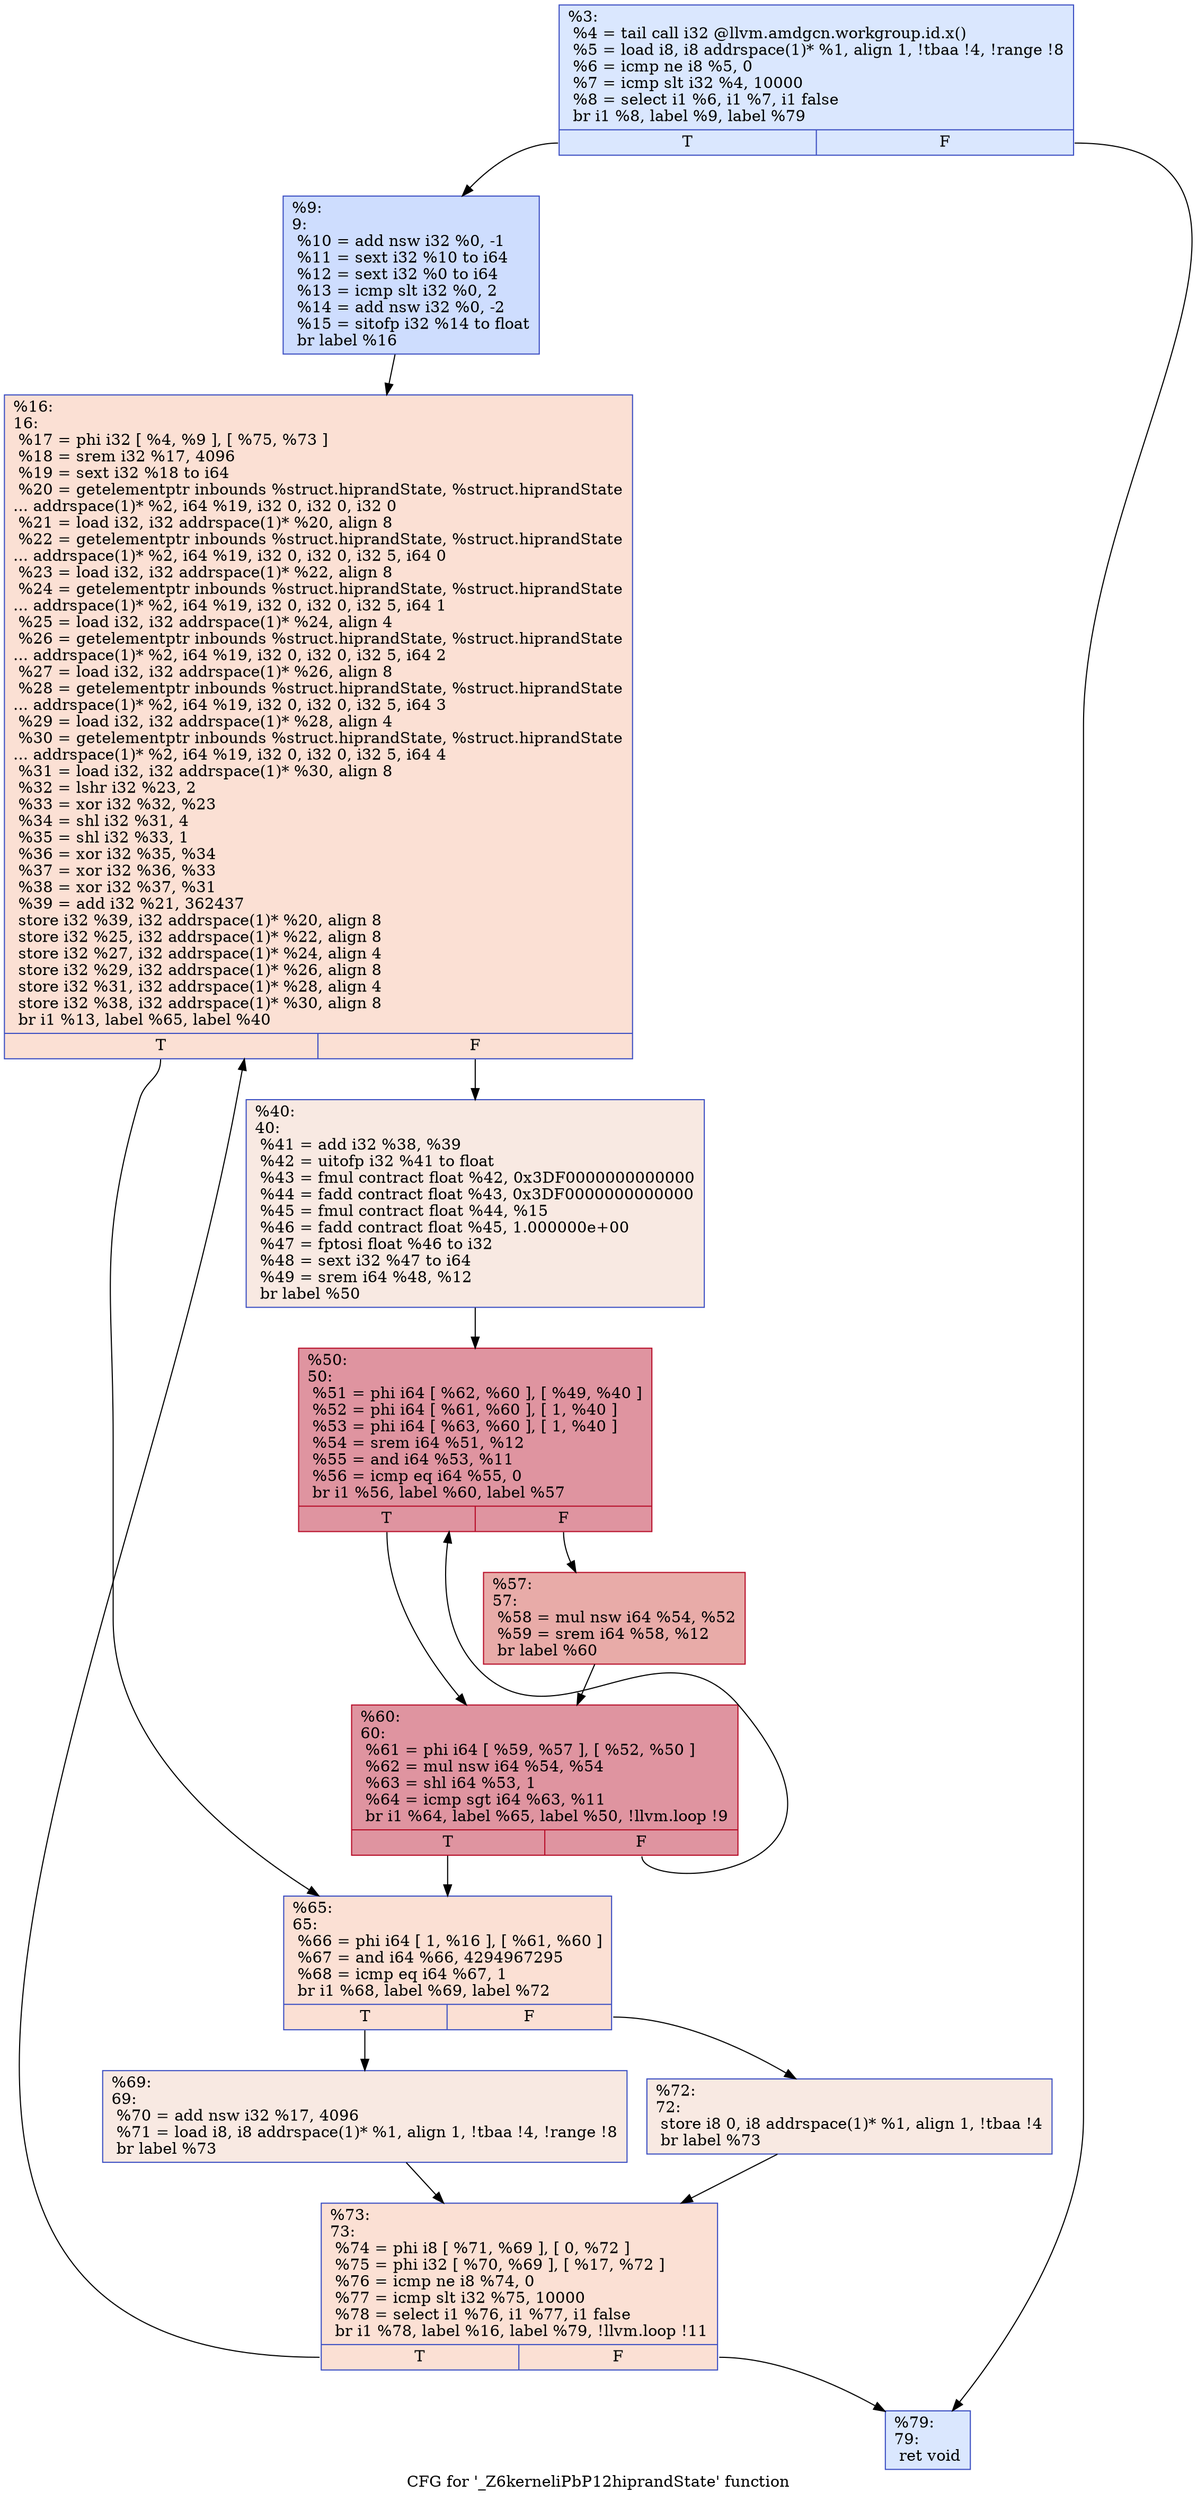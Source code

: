 digraph "CFG for '_Z6kerneliPbP12hiprandState' function" {
	label="CFG for '_Z6kerneliPbP12hiprandState' function";

	Node0x4dc5560 [shape=record,color="#3d50c3ff", style=filled, fillcolor="#abc8fd70",label="{%3:\l  %4 = tail call i32 @llvm.amdgcn.workgroup.id.x()\l  %5 = load i8, i8 addrspace(1)* %1, align 1, !tbaa !4, !range !8\l  %6 = icmp ne i8 %5, 0\l  %7 = icmp slt i32 %4, 10000\l  %8 = select i1 %6, i1 %7, i1 false\l  br i1 %8, label %9, label %79\l|{<s0>T|<s1>F}}"];
	Node0x4dc5560:s0 -> Node0x4dc5790;
	Node0x4dc5560:s1 -> Node0x4dc6db0;
	Node0x4dc5790 [shape=record,color="#3d50c3ff", style=filled, fillcolor="#8fb1fe70",label="{%9:\l9:                                                \l  %10 = add nsw i32 %0, -1\l  %11 = sext i32 %10 to i64\l  %12 = sext i32 %0 to i64\l  %13 = icmp slt i32 %0, 2\l  %14 = add nsw i32 %0, -2\l  %15 = sitofp i32 %14 to float\l  br label %16\l}"];
	Node0x4dc5790 -> Node0x4dc7280;
	Node0x4dc7280 [shape=record,color="#3d50c3ff", style=filled, fillcolor="#f7b99e70",label="{%16:\l16:                                               \l  %17 = phi i32 [ %4, %9 ], [ %75, %73 ]\l  %18 = srem i32 %17, 4096\l  %19 = sext i32 %18 to i64\l  %20 = getelementptr inbounds %struct.hiprandState, %struct.hiprandState\l... addrspace(1)* %2, i64 %19, i32 0, i32 0, i32 0\l  %21 = load i32, i32 addrspace(1)* %20, align 8\l  %22 = getelementptr inbounds %struct.hiprandState, %struct.hiprandState\l... addrspace(1)* %2, i64 %19, i32 0, i32 0, i32 5, i64 0\l  %23 = load i32, i32 addrspace(1)* %22, align 8\l  %24 = getelementptr inbounds %struct.hiprandState, %struct.hiprandState\l... addrspace(1)* %2, i64 %19, i32 0, i32 0, i32 5, i64 1\l  %25 = load i32, i32 addrspace(1)* %24, align 4\l  %26 = getelementptr inbounds %struct.hiprandState, %struct.hiprandState\l... addrspace(1)* %2, i64 %19, i32 0, i32 0, i32 5, i64 2\l  %27 = load i32, i32 addrspace(1)* %26, align 8\l  %28 = getelementptr inbounds %struct.hiprandState, %struct.hiprandState\l... addrspace(1)* %2, i64 %19, i32 0, i32 0, i32 5, i64 3\l  %29 = load i32, i32 addrspace(1)* %28, align 4\l  %30 = getelementptr inbounds %struct.hiprandState, %struct.hiprandState\l... addrspace(1)* %2, i64 %19, i32 0, i32 0, i32 5, i64 4\l  %31 = load i32, i32 addrspace(1)* %30, align 8\l  %32 = lshr i32 %23, 2\l  %33 = xor i32 %32, %23\l  %34 = shl i32 %31, 4\l  %35 = shl i32 %33, 1\l  %36 = xor i32 %35, %34\l  %37 = xor i32 %36, %33\l  %38 = xor i32 %37, %31\l  %39 = add i32 %21, 362437\l  store i32 %39, i32 addrspace(1)* %20, align 8\l  store i32 %25, i32 addrspace(1)* %22, align 8\l  store i32 %27, i32 addrspace(1)* %24, align 4\l  store i32 %29, i32 addrspace(1)* %26, align 8\l  store i32 %31, i32 addrspace(1)* %28, align 4\l  store i32 %38, i32 addrspace(1)* %30, align 8\l  br i1 %13, label %65, label %40\l|{<s0>T|<s1>F}}"];
	Node0x4dc7280:s0 -> Node0x4dc8aa0;
	Node0x4dc7280:s1 -> Node0x4dc8b30;
	Node0x4dc8b30 [shape=record,color="#3d50c3ff", style=filled, fillcolor="#efcebd70",label="{%40:\l40:                                               \l  %41 = add i32 %38, %39\l  %42 = uitofp i32 %41 to float\l  %43 = fmul contract float %42, 0x3DF0000000000000\l  %44 = fadd contract float %43, 0x3DF0000000000000\l  %45 = fmul contract float %44, %15\l  %46 = fadd contract float %45, 1.000000e+00\l  %47 = fptosi float %46 to i32\l  %48 = sext i32 %47 to i64\l  %49 = srem i64 %48, %12\l  br label %50\l}"];
	Node0x4dc8b30 -> Node0x4dc9b70;
	Node0x4dc9b70 [shape=record,color="#b70d28ff", style=filled, fillcolor="#b70d2870",label="{%50:\l50:                                               \l  %51 = phi i64 [ %62, %60 ], [ %49, %40 ]\l  %52 = phi i64 [ %61, %60 ], [ 1, %40 ]\l  %53 = phi i64 [ %63, %60 ], [ 1, %40 ]\l  %54 = srem i64 %51, %12\l  %55 = and i64 %53, %11\l  %56 = icmp eq i64 %55, 0\l  br i1 %56, label %60, label %57\l|{<s0>T|<s1>F}}"];
	Node0x4dc9b70:s0 -> Node0x4dc9ca0;
	Node0x4dc9b70:s1 -> Node0x4dca1d0;
	Node0x4dca1d0 [shape=record,color="#b70d28ff", style=filled, fillcolor="#cc403a70",label="{%57:\l57:                                               \l  %58 = mul nsw i64 %54, %52\l  %59 = srem i64 %58, %12\l  br label %60\l}"];
	Node0x4dca1d0 -> Node0x4dc9ca0;
	Node0x4dc9ca0 [shape=record,color="#b70d28ff", style=filled, fillcolor="#b70d2870",label="{%60:\l60:                                               \l  %61 = phi i64 [ %59, %57 ], [ %52, %50 ]\l  %62 = mul nsw i64 %54, %54\l  %63 = shl i64 %53, 1\l  %64 = icmp sgt i64 %63, %11\l  br i1 %64, label %65, label %50, !llvm.loop !9\l|{<s0>T|<s1>F}}"];
	Node0x4dc9ca0:s0 -> Node0x4dc8aa0;
	Node0x4dc9ca0:s1 -> Node0x4dc9b70;
	Node0x4dc8aa0 [shape=record,color="#3d50c3ff", style=filled, fillcolor="#f7b99e70",label="{%65:\l65:                                               \l  %66 = phi i64 [ 1, %16 ], [ %61, %60 ]\l  %67 = and i64 %66, 4294967295\l  %68 = icmp eq i64 %67, 1\l  br i1 %68, label %69, label %72\l|{<s0>T|<s1>F}}"];
	Node0x4dc8aa0:s0 -> Node0x4dc9f00;
	Node0x4dc8aa0:s1 -> Node0x4dc9de0;
	Node0x4dc9f00 [shape=record,color="#3d50c3ff", style=filled, fillcolor="#efcebd70",label="{%69:\l69:                                               \l  %70 = add nsw i32 %17, 4096\l  %71 = load i8, i8 addrspace(1)* %1, align 1, !tbaa !4, !range !8\l  br label %73\l}"];
	Node0x4dc9f00 -> Node0x4dc6d10;
	Node0x4dc9de0 [shape=record,color="#3d50c3ff", style=filled, fillcolor="#efcebd70",label="{%72:\l72:                                               \l  store i8 0, i8 addrspace(1)* %1, align 1, !tbaa !4\l  br label %73\l}"];
	Node0x4dc9de0 -> Node0x4dc6d10;
	Node0x4dc6d10 [shape=record,color="#3d50c3ff", style=filled, fillcolor="#f7b99e70",label="{%73:\l73:                                               \l  %74 = phi i8 [ %71, %69 ], [ 0, %72 ]\l  %75 = phi i32 [ %70, %69 ], [ %17, %72 ]\l  %76 = icmp ne i8 %74, 0\l  %77 = icmp slt i32 %75, 10000\l  %78 = select i1 %76, i1 %77, i1 false\l  br i1 %78, label %16, label %79, !llvm.loop !11\l|{<s0>T|<s1>F}}"];
	Node0x4dc6d10:s0 -> Node0x4dc7280;
	Node0x4dc6d10:s1 -> Node0x4dc6db0;
	Node0x4dc6db0 [shape=record,color="#3d50c3ff", style=filled, fillcolor="#abc8fd70",label="{%79:\l79:                                               \l  ret void\l}"];
}
